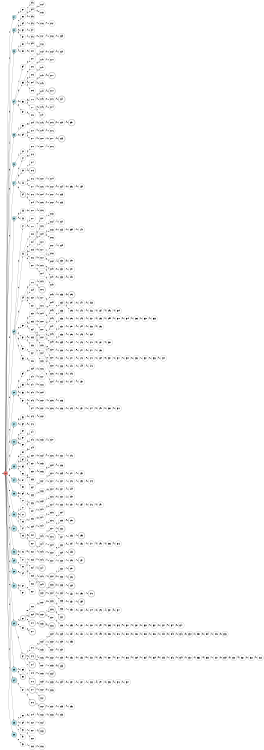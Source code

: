 digraph APTAALF {
__start0 [style = invis, shape = none, label = "", width = 0, height = 0];

rankdir=LR;
size="8,5";

s0 [style="filled", color="black", fillcolor="#ff817b" shape="circle", label="q0"];
s1 [style="filled", color="black", fillcolor="powderblue" shape="circle", label="q1"];
s2 [style="filled", color="black", fillcolor="powderblue" shape="circle", label="q2"];
s3 [style="filled", color="black", fillcolor="powderblue" shape="circle", label="q3"];
s4 [style="filled", color="black", fillcolor="powderblue" shape="circle", label="q4"];
s5 [style="filled", color="black", fillcolor="powderblue" shape="circle", label="q5"];
s6 [style="filled", color="black", fillcolor="powderblue" shape="circle", label="q6"];
s7 [style="filled", color="black", fillcolor="powderblue" shape="circle", label="q7"];
s8 [style="filled", color="black", fillcolor="powderblue" shape="circle", label="q8"];
s9 [style="filled", color="black", fillcolor="powderblue" shape="circle", label="q9"];
s10 [style="filled", color="black", fillcolor="powderblue" shape="circle", label="q10"];
s11 [style="filled", color="black", fillcolor="powderblue" shape="circle", label="q11"];
s12 [style="rounded,filled", color="black", fillcolor="powderblue" shape="doublecircle", label="q12"];
s13 [style="filled", color="black", fillcolor="powderblue" shape="circle", label="q13"];
s14 [style="filled", color="black", fillcolor="powderblue" shape="circle", label="q14"];
s15 [style="filled", color="black", fillcolor="powderblue" shape="circle", label="q15"];
s16 [style="filled", color="black", fillcolor="powderblue" shape="circle", label="q16"];
s17 [style="rounded,filled", color="black", fillcolor="powderblue" shape="doublecircle", label="q17"];
s18 [style="rounded,filled", color="black", fillcolor="powderblue" shape="doublecircle", label="q18"];
s19 [style="filled", color="black", fillcolor="powderblue" shape="circle", label="q19"];
s20 [style="filled", color="black", fillcolor="powderblue" shape="circle", label="q20"];
s21 [style="filled", color="black", fillcolor="powderblue" shape="circle", label="q21"];
s22 [style="rounded,filled", color="black", fillcolor="powderblue" shape="doublecircle", label="q22"];
s23 [style="filled", color="black", fillcolor="powderblue" shape="circle", label="q23"];
s24 [style="rounded,filled", color="black", fillcolor="powderblue" shape="doublecircle", label="q24"];
s25 [style="filled", color="black", fillcolor="powderblue" shape="circle", label="q25"];
s26 [style="filled", color="black", fillcolor="powderblue" shape="circle", label="q26"];
s27 [style="filled", color="black", fillcolor="white" shape="circle", label="q27"];
s28 [style="filled", color="black", fillcolor="white" shape="circle", label="q28"];
s29 [style="filled", color="black", fillcolor="white" shape="circle", label="q29"];
s30 [style="filled", color="black", fillcolor="white" shape="circle", label="q30"];
s31 [style="filled", color="black", fillcolor="white" shape="circle", label="q31"];
s32 [style="filled", color="black", fillcolor="white" shape="circle", label="q32"];
s33 [style="filled", color="black", fillcolor="white" shape="circle", label="q33"];
s34 [style="filled", color="black", fillcolor="white" shape="circle", label="q34"];
s35 [style="filled", color="black", fillcolor="white" shape="circle", label="q35"];
s36 [style="filled", color="black", fillcolor="white" shape="circle", label="q36"];
s37 [style="filled", color="black", fillcolor="white" shape="circle", label="q37"];
s38 [style="filled", color="black", fillcolor="white" shape="circle", label="q38"];
s39 [style="filled", color="black", fillcolor="white" shape="circle", label="q39"];
s40 [style="filled", color="black", fillcolor="white" shape="circle", label="q40"];
s41 [style="filled", color="black", fillcolor="white" shape="circle", label="q41"];
s42 [style="filled", color="black", fillcolor="white" shape="circle", label="q42"];
s43 [style="filled", color="black", fillcolor="white" shape="circle", label="q43"];
s44 [style="rounded,filled", color="black", fillcolor="white" shape="doublecircle", label="q44"];
s45 [style="filled", color="black", fillcolor="white" shape="circle", label="q45"];
s46 [style="filled", color="black", fillcolor="white" shape="circle", label="q46"];
s47 [style="filled", color="black", fillcolor="white" shape="circle", label="q47"];
s48 [style="filled", color="black", fillcolor="white" shape="circle", label="q48"];
s49 [style="filled", color="black", fillcolor="white" shape="circle", label="q49"];
s50 [style="filled", color="black", fillcolor="white" shape="circle", label="q50"];
s51 [style="filled", color="black", fillcolor="white" shape="circle", label="q51"];
s52 [style="filled", color="black", fillcolor="white" shape="circle", label="q52"];
s53 [style="filled", color="black", fillcolor="white" shape="circle", label="q53"];
s54 [style="filled", color="black", fillcolor="white" shape="circle", label="q54"];
s55 [style="filled", color="black", fillcolor="white" shape="circle", label="q55"];
s56 [style="filled", color="black", fillcolor="white" shape="circle", label="q56"];
s57 [style="filled", color="black", fillcolor="white" shape="circle", label="q57"];
s58 [style="filled", color="black", fillcolor="white" shape="circle", label="q58"];
s59 [style="filled", color="black", fillcolor="white" shape="circle", label="q59"];
s60 [style="filled", color="black", fillcolor="white" shape="circle", label="q60"];
s61 [style="filled", color="black", fillcolor="white" shape="circle", label="q61"];
s62 [style="filled", color="black", fillcolor="white" shape="circle", label="q62"];
s63 [style="filled", color="black", fillcolor="white" shape="circle", label="q63"];
s64 [style="rounded,filled", color="black", fillcolor="white" shape="doublecircle", label="q64"];
s65 [style="filled", color="black", fillcolor="white" shape="circle", label="q65"];
s66 [style="filled", color="black", fillcolor="white" shape="circle", label="q66"];
s67 [style="filled", color="black", fillcolor="white" shape="circle", label="q67"];
s68 [style="filled", color="black", fillcolor="white" shape="circle", label="q68"];
s69 [style="filled", color="black", fillcolor="white" shape="circle", label="q69"];
s70 [style="filled", color="black", fillcolor="white" shape="circle", label="q70"];
s71 [style="filled", color="black", fillcolor="white" shape="circle", label="q71"];
s72 [style="rounded,filled", color="black", fillcolor="white" shape="doublecircle", label="q72"];
s73 [style="filled", color="black", fillcolor="white" shape="circle", label="q73"];
s74 [style="filled", color="black", fillcolor="white" shape="circle", label="q74"];
s75 [style="rounded,filled", color="black", fillcolor="white" shape="doublecircle", label="q75"];
s76 [style="filled", color="black", fillcolor="white" shape="circle", label="q76"];
s77 [style="filled", color="black", fillcolor="white" shape="circle", label="q77"];
s78 [style="filled", color="black", fillcolor="white" shape="circle", label="q78"];
s79 [style="filled", color="black", fillcolor="white" shape="circle", label="q79"];
s80 [style="filled", color="black", fillcolor="white" shape="circle", label="q80"];
s81 [style="filled", color="black", fillcolor="white" shape="circle", label="q81"];
s82 [style="rounded,filled", color="black", fillcolor="white" shape="doublecircle", label="q82"];
s83 [style="filled", color="black", fillcolor="white" shape="circle", label="q83"];
s84 [style="rounded,filled", color="black", fillcolor="white" shape="doublecircle", label="q84"];
s85 [style="filled", color="black", fillcolor="white" shape="circle", label="q85"];
s86 [style="rounded,filled", color="black", fillcolor="white" shape="doublecircle", label="q86"];
s87 [style="filled", color="black", fillcolor="white" shape="circle", label="q87"];
s88 [style="filled", color="black", fillcolor="white" shape="circle", label="q88"];
s89 [style="filled", color="black", fillcolor="white" shape="circle", label="q89"];
s90 [style="filled", color="black", fillcolor="white" shape="circle", label="q90"];
s91 [style="filled", color="black", fillcolor="white" shape="circle", label="q91"];
s92 [style="filled", color="black", fillcolor="white" shape="circle", label="q92"];
s93 [style="filled", color="black", fillcolor="white" shape="circle", label="q93"];
s94 [style="filled", color="black", fillcolor="white" shape="circle", label="q94"];
s95 [style="filled", color="black", fillcolor="white" shape="circle", label="q95"];
s96 [style="filled", color="black", fillcolor="white" shape="circle", label="q96"];
s97 [style="filled", color="black", fillcolor="white" shape="circle", label="q97"];
s98 [style="filled", color="black", fillcolor="white" shape="circle", label="q98"];
s99 [style="filled", color="black", fillcolor="white" shape="circle", label="q99"];
s100 [style="filled", color="black", fillcolor="white" shape="circle", label="q100"];
s101 [style="filled", color="black", fillcolor="white" shape="circle", label="q101"];
s102 [style="filled", color="black", fillcolor="white" shape="circle", label="q102"];
s103 [style="filled", color="black", fillcolor="white" shape="circle", label="q103"];
s104 [style="filled", color="black", fillcolor="white" shape="circle", label="q104"];
s105 [style="filled", color="black", fillcolor="white" shape="circle", label="q105"];
s106 [style="filled", color="black", fillcolor="white" shape="circle", label="q106"];
s107 [style="filled", color="black", fillcolor="white" shape="circle", label="q107"];
s108 [style="filled", color="black", fillcolor="white" shape="circle", label="q108"];
s109 [style="filled", color="black", fillcolor="white" shape="circle", label="q109"];
s110 [style="filled", color="black", fillcolor="white" shape="circle", label="q110"];
s111 [style="filled", color="black", fillcolor="white" shape="circle", label="q111"];
s112 [style="filled", color="black", fillcolor="white" shape="circle", label="q112"];
s113 [style="filled", color="black", fillcolor="white" shape="circle", label="q113"];
s114 [style="filled", color="black", fillcolor="white" shape="circle", label="q114"];
s115 [style="rounded,filled", color="black", fillcolor="white" shape="doublecircle", label="q115"];
s116 [style="filled", color="black", fillcolor="white" shape="circle", label="q116"];
s117 [style="filled", color="black", fillcolor="white" shape="circle", label="q117"];
s118 [style="filled", color="black", fillcolor="white" shape="circle", label="q118"];
s119 [style="filled", color="black", fillcolor="white" shape="circle", label="q119"];
s120 [style="filled", color="black", fillcolor="white" shape="circle", label="q120"];
s121 [style="filled", color="black", fillcolor="white" shape="circle", label="q121"];
s122 [style="filled", color="black", fillcolor="white" shape="circle", label="q122"];
s123 [style="filled", color="black", fillcolor="white" shape="circle", label="q123"];
s124 [style="filled", color="black", fillcolor="white" shape="circle", label="q124"];
s125 [style="filled", color="black", fillcolor="white" shape="circle", label="q125"];
s126 [style="filled", color="black", fillcolor="white" shape="circle", label="q126"];
s127 [style="filled", color="black", fillcolor="white" shape="circle", label="q127"];
s128 [style="filled", color="black", fillcolor="white" shape="circle", label="q128"];
s129 [style="filled", color="black", fillcolor="white" shape="circle", label="q129"];
s130 [style="filled", color="black", fillcolor="white" shape="circle", label="q130"];
s131 [style="filled", color="black", fillcolor="white" shape="circle", label="q131"];
s132 [style="filled", color="black", fillcolor="white" shape="circle", label="q132"];
s133 [style="filled", color="black", fillcolor="white" shape="circle", label="q133"];
s134 [style="filled", color="black", fillcolor="white" shape="circle", label="q134"];
s135 [style="filled", color="black", fillcolor="white" shape="circle", label="q135"];
s136 [style="filled", color="black", fillcolor="white" shape="circle", label="q136"];
s137 [style="filled", color="black", fillcolor="white" shape="circle", label="q137"];
s138 [style="filled", color="black", fillcolor="white" shape="circle", label="q138"];
s139 [style="filled", color="black", fillcolor="white" shape="circle", label="q139"];
s140 [style="filled", color="black", fillcolor="white" shape="circle", label="q140"];
s141 [style="filled", color="black", fillcolor="white" shape="circle", label="q141"];
s142 [style="filled", color="black", fillcolor="white" shape="circle", label="q142"];
s143 [style="filled", color="black", fillcolor="white" shape="circle", label="q143"];
s144 [style="filled", color="black", fillcolor="white" shape="circle", label="q144"];
s145 [style="filled", color="black", fillcolor="white" shape="circle", label="q145"];
s146 [style="filled", color="black", fillcolor="white" shape="circle", label="q146"];
s147 [style="filled", color="black", fillcolor="white" shape="circle", label="q147"];
s148 [style="filled", color="black", fillcolor="white" shape="circle", label="q148"];
s149 [style="filled", color="black", fillcolor="white" shape="circle", label="q149"];
s150 [style="filled", color="black", fillcolor="white" shape="circle", label="q150"];
s151 [style="filled", color="black", fillcolor="white" shape="circle", label="q151"];
s152 [style="filled", color="black", fillcolor="white" shape="circle", label="q152"];
s153 [style="filled", color="black", fillcolor="white" shape="circle", label="q153"];
s154 [style="filled", color="black", fillcolor="white" shape="circle", label="q154"];
s155 [style="filled", color="black", fillcolor="white" shape="circle", label="q155"];
s156 [style="filled", color="black", fillcolor="white" shape="circle", label="q156"];
s157 [style="filled", color="black", fillcolor="white" shape="circle", label="q157"];
s158 [style="filled", color="black", fillcolor="white" shape="circle", label="q158"];
s159 [style="filled", color="black", fillcolor="white" shape="circle", label="q159"];
s160 [style="rounded,filled", color="black", fillcolor="white" shape="doublecircle", label="q160"];
s161 [style="rounded,filled", color="black", fillcolor="white" shape="doublecircle", label="q161"];
s162 [style="filled", color="black", fillcolor="white" shape="circle", label="q162"];
s163 [style="filled", color="black", fillcolor="white" shape="circle", label="q163"];
s164 [style="filled", color="black", fillcolor="white" shape="circle", label="q164"];
s165 [style="filled", color="black", fillcolor="white" shape="circle", label="q165"];
s166 [style="filled", color="black", fillcolor="white" shape="circle", label="q166"];
s167 [style="filled", color="black", fillcolor="white" shape="circle", label="q167"];
s168 [style="filled", color="black", fillcolor="white" shape="circle", label="q168"];
s169 [style="rounded,filled", color="black", fillcolor="white" shape="doublecircle", label="q169"];
s170 [style="rounded,filled", color="black", fillcolor="white" shape="doublecircle", label="q170"];
s171 [style="rounded,filled", color="black", fillcolor="white" shape="doublecircle", label="q171"];
s172 [style="filled", color="black", fillcolor="white" shape="circle", label="q172"];
s173 [style="rounded,filled", color="black", fillcolor="white" shape="doublecircle", label="q173"];
s174 [style="rounded,filled", color="black", fillcolor="white" shape="doublecircle", label="q174"];
s175 [style="filled", color="black", fillcolor="white" shape="circle", label="q175"];
s176 [style="rounded,filled", color="black", fillcolor="white" shape="doublecircle", label="q176"];
s177 [style="rounded,filled", color="black", fillcolor="white" shape="doublecircle", label="q177"];
s178 [style="rounded,filled", color="black", fillcolor="white" shape="doublecircle", label="q178"];
s179 [style="filled", color="black", fillcolor="white" shape="circle", label="q179"];
s180 [style="filled", color="black", fillcolor="white" shape="circle", label="q180"];
s181 [style="filled", color="black", fillcolor="white" shape="circle", label="q181"];
s182 [style="filled", color="black", fillcolor="white" shape="circle", label="q182"];
s183 [style="filled", color="black", fillcolor="white" shape="circle", label="q183"];
s184 [style="filled", color="black", fillcolor="white" shape="circle", label="q184"];
s185 [style="filled", color="black", fillcolor="white" shape="circle", label="q185"];
s186 [style="filled", color="black", fillcolor="white" shape="circle", label="q186"];
s187 [style="filled", color="black", fillcolor="white" shape="circle", label="q187"];
s188 [style="filled", color="black", fillcolor="white" shape="circle", label="q188"];
s189 [style="filled", color="black", fillcolor="white" shape="circle", label="q189"];
s190 [style="filled", color="black", fillcolor="white" shape="circle", label="q190"];
s191 [style="filled", color="black", fillcolor="white" shape="circle", label="q191"];
s192 [style="filled", color="black", fillcolor="white" shape="circle", label="q192"];
s193 [style="filled", color="black", fillcolor="white" shape="circle", label="q193"];
s194 [style="filled", color="black", fillcolor="white" shape="circle", label="q194"];
s195 [style="filled", color="black", fillcolor="white" shape="circle", label="q195"];
s196 [style="filled", color="black", fillcolor="white" shape="circle", label="q196"];
s197 [style="filled", color="black", fillcolor="white" shape="circle", label="q197"];
s198 [style="filled", color="black", fillcolor="white" shape="circle", label="q198"];
s199 [style="filled", color="black", fillcolor="white" shape="circle", label="q199"];
s200 [style="filled", color="black", fillcolor="white" shape="circle", label="q200"];
s201 [style="filled", color="black", fillcolor="white" shape="circle", label="q201"];
s202 [style="filled", color="black", fillcolor="white" shape="circle", label="q202"];
s203 [style="filled", color="black", fillcolor="white" shape="circle", label="q203"];
s204 [style="filled", color="black", fillcolor="white" shape="circle", label="q204"];
s205 [style="filled", color="black", fillcolor="white" shape="circle", label="q205"];
s206 [style="filled", color="black", fillcolor="white" shape="circle", label="q206"];
s207 [style="filled", color="black", fillcolor="white" shape="circle", label="q207"];
s208 [style="filled", color="black", fillcolor="white" shape="circle", label="q208"];
s209 [style="filled", color="black", fillcolor="white" shape="circle", label="q209"];
s210 [style="filled", color="black", fillcolor="white" shape="circle", label="q210"];
s211 [style="filled", color="black", fillcolor="white" shape="circle", label="q211"];
s212 [style="filled", color="black", fillcolor="white" shape="circle", label="q212"];
s213 [style="filled", color="black", fillcolor="white" shape="circle", label="q213"];
s214 [style="filled", color="black", fillcolor="white" shape="circle", label="q214"];
s215 [style="filled", color="black", fillcolor="white" shape="circle", label="q215"];
s216 [style="rounded,filled", color="black", fillcolor="white" shape="doublecircle", label="q216"];
s217 [style="filled", color="black", fillcolor="white" shape="circle", label="q217"];
s218 [style="filled", color="black", fillcolor="white" shape="circle", label="q218"];
s219 [style="filled", color="black", fillcolor="white" shape="circle", label="q219"];
s220 [style="filled", color="black", fillcolor="white" shape="circle", label="q220"];
s221 [style="filled", color="black", fillcolor="white" shape="circle", label="q221"];
s222 [style="filled", color="black", fillcolor="white" shape="circle", label="q222"];
s223 [style="filled", color="black", fillcolor="white" shape="circle", label="q223"];
s224 [style="filled", color="black", fillcolor="white" shape="circle", label="q224"];
s225 [style="filled", color="black", fillcolor="white" shape="circle", label="q225"];
s226 [style="filled", color="black", fillcolor="white" shape="circle", label="q226"];
s227 [style="filled", color="black", fillcolor="white" shape="circle", label="q227"];
s228 [style="filled", color="black", fillcolor="white" shape="circle", label="q228"];
s229 [style="filled", color="black", fillcolor="white" shape="circle", label="q229"];
s230 [style="filled", color="black", fillcolor="white" shape="circle", label="q230"];
s231 [style="filled", color="black", fillcolor="white" shape="circle", label="q231"];
s232 [style="filled", color="black", fillcolor="white" shape="circle", label="q232"];
s233 [style="filled", color="black", fillcolor="white" shape="circle", label="q233"];
s234 [style="filled", color="black", fillcolor="white" shape="circle", label="q234"];
s235 [style="filled", color="black", fillcolor="white" shape="circle", label="q235"];
s236 [style="filled", color="black", fillcolor="white" shape="circle", label="q236"];
s237 [style="filled", color="black", fillcolor="white" shape="circle", label="q237"];
s238 [style="filled", color="black", fillcolor="white" shape="circle", label="q238"];
s239 [style="filled", color="black", fillcolor="white" shape="circle", label="q239"];
s240 [style="filled", color="black", fillcolor="white" shape="circle", label="q240"];
s241 [style="filled", color="black", fillcolor="white" shape="circle", label="q241"];
s242 [style="filled", color="black", fillcolor="white" shape="circle", label="q242"];
s243 [style="filled", color="black", fillcolor="white" shape="circle", label="q243"];
s244 [style="filled", color="black", fillcolor="white" shape="circle", label="q244"];
s245 [style="filled", color="black", fillcolor="white" shape="circle", label="q245"];
s246 [style="filled", color="black", fillcolor="white" shape="circle", label="q246"];
s247 [style="rounded,filled", color="black", fillcolor="white" shape="doublecircle", label="q247"];
s248 [style="filled", color="black", fillcolor="white" shape="circle", label="q248"];
s249 [style="rounded,filled", color="black", fillcolor="white" shape="doublecircle", label="q249"];
s250 [style="rounded,filled", color="black", fillcolor="white" shape="doublecircle", label="q250"];
s251 [style="filled", color="black", fillcolor="white" shape="circle", label="q251"];
s252 [style="rounded,filled", color="black", fillcolor="white" shape="doublecircle", label="q252"];
s253 [style="rounded,filled", color="black", fillcolor="white" shape="doublecircle", label="q253"];
s254 [style="filled", color="black", fillcolor="white" shape="circle", label="q254"];
s255 [style="filled", color="black", fillcolor="white" shape="circle", label="q255"];
s256 [style="filled", color="black", fillcolor="white" shape="circle", label="q256"];
s257 [style="filled", color="black", fillcolor="white" shape="circle", label="q257"];
s258 [style="filled", color="black", fillcolor="white" shape="circle", label="q258"];
s259 [style="filled", color="black", fillcolor="white" shape="circle", label="q259"];
s260 [style="filled", color="black", fillcolor="white" shape="circle", label="q260"];
s261 [style="rounded,filled", color="black", fillcolor="white" shape="doublecircle", label="q261"];
s262 [style="rounded,filled", color="black", fillcolor="white" shape="doublecircle", label="q262"];
s263 [style="filled", color="black", fillcolor="white" shape="circle", label="q263"];
s264 [style="filled", color="black", fillcolor="white" shape="circle", label="q264"];
s265 [style="rounded,filled", color="black", fillcolor="white" shape="doublecircle", label="q265"];
s266 [style="filled", color="black", fillcolor="white" shape="circle", label="q266"];
s267 [style="filled", color="black", fillcolor="white" shape="circle", label="q267"];
s268 [style="filled", color="black", fillcolor="white" shape="circle", label="q268"];
s269 [style="filled", color="black", fillcolor="white" shape="circle", label="q269"];
s270 [style="filled", color="black", fillcolor="white" shape="circle", label="q270"];
s271 [style="rounded,filled", color="black", fillcolor="white" shape="doublecircle", label="q271"];
s272 [style="rounded,filled", color="black", fillcolor="white" shape="doublecircle", label="q272"];
s273 [style="filled", color="black", fillcolor="white" shape="circle", label="q273"];
s274 [style="filled", color="black", fillcolor="white" shape="circle", label="q274"];
s275 [style="rounded,filled", color="black", fillcolor="white" shape="doublecircle", label="q275"];
s276 [style="filled", color="black", fillcolor="white" shape="circle", label="q276"];
s277 [style="filled", color="black", fillcolor="white" shape="circle", label="q277"];
s278 [style="filled", color="black", fillcolor="white" shape="circle", label="q278"];
s279 [style="filled", color="black", fillcolor="white" shape="circle", label="q279"];
s280 [style="filled", color="black", fillcolor="white" shape="circle", label="q280"];
s281 [style="filled", color="black", fillcolor="white" shape="circle", label="q281"];
s282 [style="filled", color="black", fillcolor="white" shape="circle", label="q282"];
s283 [style="filled", color="black", fillcolor="white" shape="circle", label="q283"];
s284 [style="filled", color="black", fillcolor="white" shape="circle", label="q284"];
s285 [style="filled", color="black", fillcolor="white" shape="circle", label="q285"];
s286 [style="filled", color="black", fillcolor="white" shape="circle", label="q286"];
s287 [style="filled", color="black", fillcolor="white" shape="circle", label="q287"];
s288 [style="filled", color="black", fillcolor="white" shape="circle", label="q288"];
s289 [style="filled", color="black", fillcolor="white" shape="circle", label="q289"];
s290 [style="filled", color="black", fillcolor="white" shape="circle", label="q290"];
s291 [style="filled", color="black", fillcolor="white" shape="circle", label="q291"];
s292 [style="filled", color="black", fillcolor="white" shape="circle", label="q292"];
s293 [style="filled", color="black", fillcolor="white" shape="circle", label="q293"];
s294 [style="filled", color="black", fillcolor="white" shape="circle", label="q294"];
s295 [style="filled", color="black", fillcolor="white" shape="circle", label="q295"];
s296 [style="filled", color="black", fillcolor="white" shape="circle", label="q296"];
s297 [style="filled", color="black", fillcolor="white" shape="circle", label="q297"];
s298 [style="filled", color="black", fillcolor="white" shape="circle", label="q298"];
s299 [style="filled", color="black", fillcolor="white" shape="circle", label="q299"];
s300 [style="filled", color="black", fillcolor="white" shape="circle", label="q300"];
s301 [style="filled", color="black", fillcolor="white" shape="circle", label="q301"];
s302 [style="filled", color="black", fillcolor="white" shape="circle", label="q302"];
s303 [style="filled", color="black", fillcolor="white" shape="circle", label="q303"];
s304 [style="filled", color="black", fillcolor="white" shape="circle", label="q304"];
s305 [style="filled", color="black", fillcolor="white" shape="circle", label="q305"];
s306 [style="filled", color="black", fillcolor="white" shape="circle", label="q306"];
s307 [style="filled", color="black", fillcolor="white" shape="circle", label="q307"];
s308 [style="filled", color="black", fillcolor="white" shape="circle", label="q308"];
s309 [style="filled", color="black", fillcolor="white" shape="circle", label="q309"];
s310 [style="filled", color="black", fillcolor="white" shape="circle", label="q310"];
s311 [style="filled", color="black", fillcolor="white" shape="circle", label="q311"];
s312 [style="filled", color="black", fillcolor="white" shape="circle", label="q312"];
s313 [style="filled", color="black", fillcolor="white" shape="circle", label="q313"];
s314 [style="filled", color="black", fillcolor="white" shape="circle", label="q314"];
s315 [style="filled", color="black", fillcolor="white" shape="circle", label="q315"];
s316 [style="filled", color="black", fillcolor="white" shape="circle", label="q316"];
s317 [style="filled", color="black", fillcolor="white" shape="circle", label="q317"];
s318 [style="rounded,filled", color="black", fillcolor="white" shape="doublecircle", label="q318"];
s319 [style="filled", color="black", fillcolor="white" shape="circle", label="q319"];
s320 [style="filled", color="black", fillcolor="white" shape="circle", label="q320"];
s321 [style="filled", color="black", fillcolor="white" shape="circle", label="q321"];
s322 [style="rounded,filled", color="black", fillcolor="white" shape="doublecircle", label="q322"];
s323 [style="rounded,filled", color="black", fillcolor="white" shape="doublecircle", label="q323"];
s324 [style="filled", color="black", fillcolor="white" shape="circle", label="q324"];
s325 [style="filled", color="black", fillcolor="white" shape="circle", label="q325"];
s326 [style="rounded,filled", color="black", fillcolor="white" shape="doublecircle", label="q326"];
s327 [style="filled", color="black", fillcolor="white" shape="circle", label="q327"];
s328 [style="rounded,filled", color="black", fillcolor="white" shape="doublecircle", label="q328"];
s329 [style="filled", color="black", fillcolor="white" shape="circle", label="q329"];
s330 [style="filled", color="black", fillcolor="white" shape="circle", label="q330"];
s331 [style="filled", color="black", fillcolor="white" shape="circle", label="q331"];
s332 [style="filled", color="black", fillcolor="white" shape="circle", label="q332"];
s333 [style="filled", color="black", fillcolor="white" shape="circle", label="q333"];
s334 [style="rounded,filled", color="black", fillcolor="white" shape="doublecircle", label="q334"];
s335 [style="filled", color="black", fillcolor="white" shape="circle", label="q335"];
s336 [style="filled", color="black", fillcolor="white" shape="circle", label="q336"];
s337 [style="filled", color="black", fillcolor="white" shape="circle", label="q337"];
s338 [style="filled", color="black", fillcolor="white" shape="circle", label="q338"];
s339 [style="filled", color="black", fillcolor="white" shape="circle", label="q339"];
s340 [style="filled", color="black", fillcolor="white" shape="circle", label="q340"];
s341 [style="rounded,filled", color="black", fillcolor="white" shape="doublecircle", label="q341"];
s342 [style="filled", color="black", fillcolor="white" shape="circle", label="q342"];
s343 [style="rounded,filled", color="black", fillcolor="white" shape="doublecircle", label="q343"];
s344 [style="filled", color="black", fillcolor="white" shape="circle", label="q344"];
s345 [style="filled", color="black", fillcolor="white" shape="circle", label="q345"];
s346 [style="filled", color="black", fillcolor="white" shape="circle", label="q346"];
s347 [style="filled", color="black", fillcolor="white" shape="circle", label="q347"];
s348 [style="filled", color="black", fillcolor="white" shape="circle", label="q348"];
s349 [style="filled", color="black", fillcolor="white" shape="circle", label="q349"];
s350 [style="rounded,filled", color="black", fillcolor="white" shape="doublecircle", label="q350"];
s351 [style="filled", color="black", fillcolor="white" shape="circle", label="q351"];
s352 [style="filled", color="black", fillcolor="white" shape="circle", label="q352"];
s353 [style="filled", color="black", fillcolor="white" shape="circle", label="q353"];
s354 [style="filled", color="black", fillcolor="white" shape="circle", label="q354"];
s355 [style="filled", color="black", fillcolor="white" shape="circle", label="q355"];
s356 [style="filled", color="black", fillcolor="white" shape="circle", label="q356"];
s357 [style="filled", color="black", fillcolor="white" shape="circle", label="q357"];
s358 [style="filled", color="black", fillcolor="white" shape="circle", label="q358"];
s359 [style="filled", color="black", fillcolor="white" shape="circle", label="q359"];
s360 [style="filled", color="black", fillcolor="white" shape="circle", label="q360"];
s361 [style="filled", color="black", fillcolor="white" shape="circle", label="q361"];
s362 [style="filled", color="black", fillcolor="white" shape="circle", label="q362"];
s363 [style="filled", color="black", fillcolor="white" shape="circle", label="q363"];
s364 [style="filled", color="black", fillcolor="white" shape="circle", label="q364"];
s365 [style="filled", color="black", fillcolor="white" shape="circle", label="q365"];
s366 [style="filled", color="black", fillcolor="white" shape="circle", label="q366"];
s367 [style="filled", color="black", fillcolor="white" shape="circle", label="q367"];
s368 [style="filled", color="black", fillcolor="white" shape="circle", label="q368"];
s369 [style="filled", color="black", fillcolor="white" shape="circle", label="q369"];
s370 [style="filled", color="black", fillcolor="white" shape="circle", label="q370"];
s371 [style="filled", color="black", fillcolor="white" shape="circle", label="q371"];
s372 [style="filled", color="black", fillcolor="white" shape="circle", label="q372"];
s373 [style="filled", color="black", fillcolor="white" shape="circle", label="q373"];
s374 [style="filled", color="black", fillcolor="white" shape="circle", label="q374"];
s375 [style="filled", color="black", fillcolor="white" shape="circle", label="q375"];
s376 [style="rounded,filled", color="black", fillcolor="white" shape="doublecircle", label="q376"];
s377 [style="filled", color="black", fillcolor="white" shape="circle", label="q377"];
s378 [style="filled", color="black", fillcolor="white" shape="circle", label="q378"];
s379 [style="filled", color="black", fillcolor="white" shape="circle", label="q379"];
s380 [style="filled", color="black", fillcolor="white" shape="circle", label="q380"];
s381 [style="filled", color="black", fillcolor="white" shape="circle", label="q381"];
s382 [style="filled", color="black", fillcolor="white" shape="circle", label="q382"];
s383 [style="filled", color="black", fillcolor="white" shape="circle", label="q383"];
s384 [style="filled", color="black", fillcolor="white" shape="circle", label="q384"];
s385 [style="filled", color="black", fillcolor="white" shape="circle", label="q385"];
s386 [style="filled", color="black", fillcolor="white" shape="circle", label="q386"];
s387 [style="rounded,filled", color="black", fillcolor="white" shape="doublecircle", label="q387"];
s388 [style="filled", color="black", fillcolor="white" shape="circle", label="q388"];
s389 [style="filled", color="black", fillcolor="white" shape="circle", label="q389"];
s390 [style="filled", color="black", fillcolor="white" shape="circle", label="q390"];
s391 [style="filled", color="black", fillcolor="white" shape="circle", label="q391"];
s392 [style="filled", color="black", fillcolor="white" shape="circle", label="q392"];
s393 [style="rounded,filled", color="black", fillcolor="white" shape="doublecircle", label="q393"];
s394 [style="filled", color="black", fillcolor="white" shape="circle", label="q394"];
s395 [style="filled", color="black", fillcolor="white" shape="circle", label="q395"];
s396 [style="filled", color="black", fillcolor="white" shape="circle", label="q396"];
s397 [style="rounded,filled", color="black", fillcolor="white" shape="doublecircle", label="q397"];
s398 [style="filled", color="black", fillcolor="white" shape="circle", label="q398"];
s399 [style="filled", color="black", fillcolor="white" shape="circle", label="q399"];
s400 [style="filled", color="black", fillcolor="white" shape="circle", label="q400"];
s401 [style="filled", color="black", fillcolor="white" shape="circle", label="q401"];
s402 [style="filled", color="black", fillcolor="white" shape="circle", label="q402"];
s403 [style="rounded,filled", color="black", fillcolor="white" shape="doublecircle", label="q403"];
s404 [style="filled", color="black", fillcolor="white" shape="circle", label="q404"];
s405 [style="filled", color="black", fillcolor="white" shape="circle", label="q405"];
s406 [style="filled", color="black", fillcolor="white" shape="circle", label="q406"];
s407 [style="filled", color="black", fillcolor="white" shape="circle", label="q407"];
s408 [style="filled", color="black", fillcolor="white" shape="circle", label="q408"];
s409 [style="filled", color="black", fillcolor="white" shape="circle", label="q409"];
s410 [style="filled", color="black", fillcolor="white" shape="circle", label="q410"];
s411 [style="filled", color="black", fillcolor="white" shape="circle", label="q411"];
s412 [style="filled", color="black", fillcolor="white" shape="circle", label="q412"];
s413 [style="filled", color="black", fillcolor="white" shape="circle", label="q413"];
s414 [style="filled", color="black", fillcolor="white" shape="circle", label="q414"];
s415 [style="filled", color="black", fillcolor="white" shape="circle", label="q415"];
s416 [style="filled", color="black", fillcolor="white" shape="circle", label="q416"];
s417 [style="filled", color="black", fillcolor="white" shape="circle", label="q417"];
s418 [style="filled", color="black", fillcolor="white" shape="circle", label="q418"];
s419 [style="filled", color="black", fillcolor="white" shape="circle", label="q419"];
s420 [style="filled", color="black", fillcolor="white" shape="circle", label="q420"];
s421 [style="filled", color="black", fillcolor="white" shape="circle", label="q421"];
s422 [style="rounded,filled", color="black", fillcolor="white" shape="doublecircle", label="q422"];
s423 [style="filled", color="black", fillcolor="white" shape="circle", label="q423"];
s424 [style="filled", color="black", fillcolor="white" shape="circle", label="q424"];
s425 [style="rounded,filled", color="black", fillcolor="white" shape="doublecircle", label="q425"];
s426 [style="filled", color="black", fillcolor="white" shape="circle", label="q426"];
s427 [style="rounded,filled", color="black", fillcolor="white" shape="doublecircle", label="q427"];
s428 [style="rounded,filled", color="black", fillcolor="white" shape="doublecircle", label="q428"];
s429 [style="rounded,filled", color="black", fillcolor="white" shape="doublecircle", label="q429"];
s430 [style="filled", color="black", fillcolor="white" shape="circle", label="q430"];
s431 [style="filled", color="black", fillcolor="white" shape="circle", label="q431"];
s432 [style="filled", color="black", fillcolor="white" shape="circle", label="q432"];
s433 [style="filled", color="black", fillcolor="white" shape="circle", label="q433"];
s434 [style="filled", color="black", fillcolor="white" shape="circle", label="q434"];
s435 [style="filled", color="black", fillcolor="white" shape="circle", label="q435"];
s436 [style="filled", color="black", fillcolor="white" shape="circle", label="q436"];
s437 [style="filled", color="black", fillcolor="white" shape="circle", label="q437"];
s438 [style="filled", color="black", fillcolor="white" shape="circle", label="q438"];
s439 [style="filled", color="black", fillcolor="white" shape="circle", label="q439"];
s440 [style="filled", color="black", fillcolor="white" shape="circle", label="q440"];
s441 [style="filled", color="black", fillcolor="white" shape="circle", label="q441"];
s442 [style="filled", color="black", fillcolor="white" shape="circle", label="q442"];
s443 [style="filled", color="black", fillcolor="white" shape="circle", label="q443"];
s444 [style="filled", color="black", fillcolor="white" shape="circle", label="q444"];
s445 [style="filled", color="black", fillcolor="white" shape="circle", label="q445"];
s446 [style="filled", color="black", fillcolor="white" shape="circle", label="q446"];
s447 [style="filled", color="black", fillcolor="white" shape="circle", label="q447"];
s448 [style="filled", color="black", fillcolor="white" shape="circle", label="q448"];
s449 [style="filled", color="black", fillcolor="white" shape="circle", label="q449"];
s450 [style="filled", color="black", fillcolor="white" shape="circle", label="q450"];
s451 [style="filled", color="black", fillcolor="white" shape="circle", label="q451"];
s452 [style="filled", color="black", fillcolor="white" shape="circle", label="q452"];
s453 [style="filled", color="black", fillcolor="white" shape="circle", label="q453"];
s454 [style="filled", color="black", fillcolor="white" shape="circle", label="q454"];
s455 [style="rounded,filled", color="black", fillcolor="white" shape="doublecircle", label="q455"];
s456 [style="filled", color="black", fillcolor="white" shape="circle", label="q456"];
s457 [style="rounded,filled", color="black", fillcolor="white" shape="doublecircle", label="q457"];
s458 [style="filled", color="black", fillcolor="white" shape="circle", label="q458"];
s459 [style="rounded,filled", color="black", fillcolor="white" shape="doublecircle", label="q459"];
s460 [style="filled", color="black", fillcolor="white" shape="circle", label="q460"];
s461 [style="filled", color="black", fillcolor="white" shape="circle", label="q461"];
s462 [style="filled", color="black", fillcolor="white" shape="circle", label="q462"];
s463 [style="filled", color="black", fillcolor="white" shape="circle", label="q463"];
s464 [style="filled", color="black", fillcolor="white" shape="circle", label="q464"];
s465 [style="filled", color="black", fillcolor="white" shape="circle", label="q465"];
s466 [style="filled", color="black", fillcolor="white" shape="circle", label="q466"];
s467 [style="filled", color="black", fillcolor="white" shape="circle", label="q467"];
s468 [style="filled", color="black", fillcolor="white" shape="circle", label="q468"];
s469 [style="filled", color="black", fillcolor="white" shape="circle", label="q469"];
s470 [style="filled", color="black", fillcolor="white" shape="circle", label="q470"];
s471 [style="filled", color="black", fillcolor="white" shape="circle", label="q471"];
s472 [style="filled", color="black", fillcolor="white" shape="circle", label="q472"];
s473 [style="filled", color="black", fillcolor="white" shape="circle", label="q473"];
s474 [style="filled", color="black", fillcolor="white" shape="circle", label="q474"];
s475 [style="filled", color="black", fillcolor="white" shape="circle", label="q475"];
s476 [style="filled", color="black", fillcolor="white" shape="circle", label="q476"];
s477 [style="filled", color="black", fillcolor="white" shape="circle", label="q477"];
s478 [style="rounded,filled", color="black", fillcolor="white" shape="doublecircle", label="q478"];
s479 [style="filled", color="black", fillcolor="white" shape="circle", label="q479"];
s480 [style="filled", color="black", fillcolor="white" shape="circle", label="q480"];
s481 [style="filled", color="black", fillcolor="white" shape="circle", label="q481"];
s482 [style="filled", color="black", fillcolor="white" shape="circle", label="q482"];
s483 [style="filled", color="black", fillcolor="white" shape="circle", label="q483"];
s484 [style="filled", color="black", fillcolor="white" shape="circle", label="q484"];
s485 [style="filled", color="black", fillcolor="white" shape="circle", label="q485"];
s486 [style="filled", color="black", fillcolor="white" shape="circle", label="q486"];
s487 [style="filled", color="black", fillcolor="white" shape="circle", label="q487"];
s488 [style="filled", color="black", fillcolor="white" shape="circle", label="q488"];
s489 [style="filled", color="black", fillcolor="white" shape="circle", label="q489"];
s490 [style="filled", color="black", fillcolor="white" shape="circle", label="q490"];
s491 [style="filled", color="black", fillcolor="white" shape="circle", label="q491"];
s492 [style="filled", color="black", fillcolor="white" shape="circle", label="q492"];
s493 [style="filled", color="black", fillcolor="white" shape="circle", label="q493"];
s494 [style="filled", color="black", fillcolor="white" shape="circle", label="q494"];
s495 [style="filled", color="black", fillcolor="white" shape="circle", label="q495"];
s496 [style="filled", color="black", fillcolor="white" shape="circle", label="q496"];
s497 [style="filled", color="black", fillcolor="white" shape="circle", label="q497"];
s498 [style="filled", color="black", fillcolor="white" shape="circle", label="q498"];
s499 [style="filled", color="black", fillcolor="white" shape="circle", label="q499"];
s500 [style="filled", color="black", fillcolor="white" shape="circle", label="q500"];
s501 [style="filled", color="black", fillcolor="white" shape="circle", label="q501"];
s502 [style="filled", color="black", fillcolor="white" shape="circle", label="q502"];
s503 [style="filled", color="black", fillcolor="white" shape="circle", label="q503"];
s504 [style="filled", color="black", fillcolor="white" shape="circle", label="q504"];
s505 [style="filled", color="black", fillcolor="white" shape="circle", label="q505"];
s506 [style="filled", color="black", fillcolor="white" shape="circle", label="q506"];
s507 [style="filled", color="black", fillcolor="white" shape="circle", label="q507"];
s508 [style="filled", color="black", fillcolor="white" shape="circle", label="q508"];
s509 [style="filled", color="black", fillcolor="white" shape="circle", label="q509"];
s510 [style="filled", color="black", fillcolor="white" shape="circle", label="q510"];
s511 [style="filled", color="black", fillcolor="white" shape="circle", label="q511"];
s512 [style="filled", color="black", fillcolor="white" shape="circle", label="q512"];
s513 [style="filled", color="black", fillcolor="white" shape="circle", label="q513"];
s514 [style="filled", color="black", fillcolor="white" shape="circle", label="q514"];
s515 [style="filled", color="black", fillcolor="white" shape="circle", label="q515"];
s516 [style="filled", color="black", fillcolor="white" shape="circle", label="q516"];
s517 [style="filled", color="black", fillcolor="white" shape="circle", label="q517"];
s518 [style="filled", color="black", fillcolor="white" shape="circle", label="q518"];
s519 [style="filled", color="black", fillcolor="white" shape="circle", label="q519"];
s520 [style="filled", color="black", fillcolor="white" shape="circle", label="q520"];
s521 [style="filled", color="black", fillcolor="white" shape="circle", label="q521"];
s522 [style="filled", color="black", fillcolor="white" shape="circle", label="q522"];
s523 [style="filled", color="black", fillcolor="white" shape="circle", label="q523"];
s524 [style="filled", color="black", fillcolor="white" shape="circle", label="q524"];
s525 [style="filled", color="black", fillcolor="white" shape="circle", label="q525"];
s526 [style="filled", color="black", fillcolor="white" shape="circle", label="q526"];
s527 [style="filled", color="black", fillcolor="white" shape="circle", label="q527"];
s528 [style="filled", color="black", fillcolor="white" shape="circle", label="q528"];
s529 [style="filled", color="black", fillcolor="white" shape="circle", label="q529"];
s530 [style="filled", color="black", fillcolor="white" shape="circle", label="q530"];
s531 [style="filled", color="black", fillcolor="white" shape="circle", label="q531"];
s532 [style="filled", color="black", fillcolor="white" shape="circle", label="q532"];
s533 [style="filled", color="black", fillcolor="white" shape="circle", label="q533"];
s534 [style="filled", color="black", fillcolor="white" shape="circle", label="q534"];
s535 [style="filled", color="black", fillcolor="white" shape="circle", label="q535"];
s536 [style="filled", color="black", fillcolor="white" shape="circle", label="q536"];
s537 [style="filled", color="black", fillcolor="white" shape="circle", label="q537"];
s538 [style="filled", color="black", fillcolor="white" shape="circle", label="q538"];
s539 [style="filled", color="black", fillcolor="white" shape="circle", label="q539"];
s540 [style="filled", color="black", fillcolor="white" shape="circle", label="q540"];
s541 [style="filled", color="black", fillcolor="white" shape="circle", label="q541"];
s542 [style="filled", color="black", fillcolor="white" shape="circle", label="q542"];
s543 [style="filled", color="black", fillcolor="white" shape="circle", label="q543"];
s544 [style="filled", color="black", fillcolor="white" shape="circle", label="q544"];
s545 [style="filled", color="black", fillcolor="white" shape="circle", label="q545"];
s546 [style="filled", color="black", fillcolor="white" shape="circle", label="q546"];
s547 [style="filled", color="black", fillcolor="white" shape="circle", label="q547"];
s548 [style="filled", color="black", fillcolor="white" shape="circle", label="q548"];
s549 [style="filled", color="black", fillcolor="white" shape="circle", label="q549"];
s550 [style="filled", color="black", fillcolor="white" shape="circle", label="q550"];
s551 [style="filled", color="black", fillcolor="white" shape="circle", label="q551"];
s552 [style="filled", color="black", fillcolor="white" shape="circle", label="q552"];
s553 [style="filled", color="black", fillcolor="white" shape="circle", label="q553"];
s554 [style="filled", color="black", fillcolor="white" shape="circle", label="q554"];
s555 [style="filled", color="black", fillcolor="white" shape="circle", label="q555"];
s556 [style="filled", color="black", fillcolor="white" shape="circle", label="q556"];
s557 [style="filled", color="black", fillcolor="white" shape="circle", label="q557"];
s558 [style="filled", color="black", fillcolor="white" shape="circle", label="q558"];
s559 [style="filled", color="black", fillcolor="white" shape="circle", label="q559"];
s560 [style="filled", color="black", fillcolor="white" shape="circle", label="q560"];
s561 [style="filled", color="black", fillcolor="white" shape="circle", label="q561"];
s562 [style="filled", color="black", fillcolor="white" shape="circle", label="q562"];
s563 [style="filled", color="black", fillcolor="white" shape="circle", label="q563"];
subgraph cluster_main { 
	graph [pad=".75", ranksep="0.15", nodesep="0.15"];
	 style=invis; 
	__start0 -> s0 [penwidth=2];
}
s0 -> s1 [label="0"];
s0 -> s2 [label="2"];
s0 -> s3 [label="3"];
s0 -> s4 [label="4"];
s0 -> s5 [label="5"];
s0 -> s6 [label="6"];
s0 -> s7 [label="8"];
s0 -> s8 [label="9"];
s0 -> s9 [label="b"];
s0 -> s10 [label="c"];
s0 -> s11 [label="d"];
s0 -> s12 [label="f"];
s0 -> s13 [label="g"];
s0 -> s14 [label="h"];
s0 -> s15 [label="j"];
s0 -> s16 [label="n"];
s0 -> s17 [label="p"];
s0 -> s18 [label="r"];
s0 -> s19 [label="s"];
s0 -> s20 [label="t"];
s0 -> s21 [label="u"];
s0 -> s22 [label="v"];
s0 -> s23 [label="w"];
s0 -> s24 [label="x"];
s0 -> s25 [label="y"];
s0 -> s26 [label="z"];
s1 -> s27 [label="2"];
s2 -> s28 [label="0"];
s2 -> s29 [label="3"];
s2 -> s30 [label="8"];
s2 -> s31 [label="9"];
s3 -> s32 [label="1"];
s3 -> s33 [label="9"];
s4 -> s34 [label="1"];
s4 -> s35 [label="3"];
s4 -> s36 [label="6"];
s4 -> s37 [label="9"];
s5 -> s38 [label="4"];
s5 -> s39 [label="6"];
s6 -> s40 [label="4"];
s7 -> s41 [label="2"];
s7 -> s42 [label="3"];
s7 -> s43 [label="9"];
s7 -> s44 [label="b"];
s8 -> s45 [label="3"];
s8 -> s46 [label="b"];
s9 -> s47 [label="3"];
s9 -> s48 [label="8"];
s9 -> s49 [label="9"];
s9 -> s50 [label="c"];
s9 -> s51 [label="f"];
s9 -> s52 [label="g"];
s9 -> s53 [label="y"];
s10 -> s54 [label="9"];
s10 -> s55 [label="b"];
s10 -> s56 [label="d"];
s10 -> s57 [label="f"];
s11 -> s58 [label="9"];
s11 -> s59 [label="c"];
s12 -> s60 [label="c"];
s12 -> s61 [label="d"];
s12 -> s62 [label="g"];
s13 -> s63 [label="e"];
s13 -> s64 [label="f"];
s13 -> s65 [label="j"];
s13 -> s66 [label="u"];
s14 -> s67 [label="b"];
s14 -> s68 [label="j"];
s15 -> s69 [label="m"];
s15 -> s70 [label="n"];
s16 -> s71 [label="j"];
s16 -> s72 [label="p"];
s16 -> s73 [label="q"];
s16 -> s74 [label="v"];
s17 -> s75 [label="r"];
s18 -> s76 [label="q"];
s18 -> s77 [label="x"];
s19 -> s78 [label="u"];
s20 -> s79 [label="x"];
s21 -> s80 [label="g"];
s21 -> s81 [label="s"];
s22 -> s82 [label="t"];
s22 -> s83 [label="x"];
s22 -> s84 [label="y"];
s23 -> s85 [label="t"];
s23 -> s86 [label="x"];
s24 -> s87 [label="w"];
s25 -> s88 [label="u"];
s25 -> s89 [label="v"];
s25 -> s90 [label="w"];
s25 -> s91 [label="z"];
s26 -> s92 [label="x"];
s28 -> s93 [label="1"];
s28 -> s94 [label="2"];
s28 -> s95 [label="8"];
s29 -> s96 [label="1"];
s30 -> s97 [label="2"];
s31 -> s98 [label="f"];
s32 -> s99 [label="4"];
s33 -> s100 [label="8"];
s34 -> s101 [label="3"];
s35 -> s102 [label="2"];
s35 -> s103 [label="8"];
s35 -> s104 [label="9"];
s35 -> s105 [label="b"];
s36 -> s106 [label="3"];
s36 -> s107 [label="9"];
s37 -> s108 [label="b"];
s38 -> s109 [label="6"];
s39 -> s110 [label="3"];
s39 -> s111 [label="d"];
s41 -> s112 [label="3"];
s41 -> s113 [label="8"];
s42 -> s114 [label="1"];
s42 -> s115 [label="4"];
s43 -> s116 [label="3"];
s43 -> s117 [label="c"];
s44 -> s118 [label="2"];
s44 -> s119 [label="8"];
s45 -> s120 [label="6"];
s47 -> s121 [label="4"];
s47 -> s122 [label="b"];
s48 -> s123 [label="1"];
s48 -> s124 [label="2"];
s48 -> s125 [label="3"];
s48 -> s126 [label="9"];
s48 -> s127 [label="b"];
s49 -> s128 [label="3"];
s49 -> s129 [label="4"];
s49 -> s130 [label="6"];
s49 -> s131 [label="b"];
s50 -> s132 [label="9"];
s50 -> s133 [label="b"];
s50 -> s134 [label="f"];
s51 -> s135 [label="b"];
s51 -> s136 [label="c"];
s52 -> s137 [label="u"];
s53 -> s138 [label="b"];
s54 -> s139 [label="8"];
s55 -> s140 [label="c"];
s55 -> s141 [label="f"];
s56 -> s142 [label="6"];
s57 -> s143 [label="c"];
s57 -> s144 [label="g"];
s58 -> s145 [label="b"];
s59 -> s146 [label="b"];
s61 -> s147 [label="f"];
s62 -> s148 [label="f"];
s63 -> s149 [label="g"];
s64 -> s150 [label="b"];
s64 -> s151 [label="d"];
s64 -> s152 [label="g"];
s66 -> s153 [label="g"];
s66 -> s154 [label="s"];
s69 -> s155 [label="k"];
s70 -> s156 [label="j"];
s70 -> s157 [label="q"];
s73 -> s158 [label="w"];
s74 -> s159 [label="t"];
s75 -> s160 [label="p"];
s75 -> s161 [label="x"];
s76 -> s162 [label="m"];
s77 -> s163 [label="r"];
s77 -> s164 [label="t"];
s77 -> s165 [label="w"];
s78 -> s166 [label="g"];
s80 -> s167 [label="u"];
s82 -> s168 [label="m"];
s82 -> s169 [label="w"];
s82 -> s170 [label="x"];
s83 -> s171 [label="p"];
s84 -> s172 [label="v"];
s84 -> s173 [label="w"];
s84 -> s174 [label="x"];
s84 -> s175 [label="z"];
s85 -> s176 [label="v"];
s87 -> s177 [label="t"];
s87 -> s178 [label="y"];
s88 -> s179 [label="g"];
s89 -> s180 [label="y"];
s90 -> s181 [label="v"];
s90 -> s182 [label="y"];
s92 -> s183 [label="r"];
s94 -> s184 [label="0"];
s94 -> s185 [label="8"];
s96 -> s186 [label="0"];
s98 -> s187 [label="e"];
s100 -> s188 [label="b"];
s101 -> s189 [label="9"];
s102 -> s190 [label="8"];
s103 -> s191 [label="b"];
s104 -> s192 [label="8"];
s104 -> s193 [label="b"];
s106 -> s194 [label="8"];
s106 -> s195 [label="9"];
s107 -> s196 [label="8"];
s107 -> s197 [label="b"];
s109 -> s198 [label="3"];
s110 -> s199 [label="9"];
s111 -> s200 [label="9"];
s112 -> s201 [label="1"];
s116 -> s202 [label="6"];
s117 -> s203 [label="9"];
s118 -> s204 [label="8"];
s119 -> s205 [label="b"];
s120 -> s206 [label="4"];
s124 -> s207 [label="0"];
s124 -> s208 [label="3"];
s124 -> s209 [label="8"];
s125 -> s210 [label="4"];
s125 -> s211 [label="8"];
s126 -> s212 [label="3"];
s127 -> s213 [label="8"];
s127 -> s214 [label="c"];
s128 -> s215 [label="4"];
s128 -> s216 [label="6"];
s130 -> s217 [label="4"];
s132 -> s218 [label="3"];
s132 -> s219 [label="d"];
s133 -> s220 [label="8"];
s133 -> s221 [label="c"];
s134 -> s222 [label="c"];
s134 -> s223 [label="d"];
s134 -> s224 [label="g"];
s136 -> s225 [label="b"];
s139 -> s226 [label="2"];
s140 -> s227 [label="b"];
s141 -> s228 [label="b"];
s142 -> s229 [label="5"];
s143 -> s230 [label="b"];
s144 -> s231 [label="e"];
s145 -> s232 [label="f"];
s148 -> s233 [label="g"];
s150 -> s234 [label="8"];
s151 -> s235 [label="f"];
s152 -> s236 [label="f"];
s154 -> s237 [label="u"];
s155 -> s238 [label="7"];
s156 -> s239 [label="n"];
s157 -> s240 [label="w"];
s158 -> s241 [label="q"];
s159 -> s242 [label="w"];
s161 -> s243 [label="w"];
s162 -> s244 [label="k"];
s162 -> s245 [label="t"];
s163 -> s246 [label="x"];
s164 -> s247 [label="v"];
s165 -> s248 [label="t"];
s165 -> s249 [label="v"];
s165 -> s250 [label="y"];
s168 -> s251 [label="t"];
s169 -> s252 [label="x"];
s170 -> s253 [label="r"];
s172 -> s254 [label="t"];
s172 -> s255 [label="w"];
s173 -> s256 [label="t"];
s173 -> s257 [label="x"];
s175 -> s258 [label="x"];
s177 -> s259 [label="s"];
s177 -> s260 [label="u"];
s177 -> s261 [label="v"];
s178 -> s262 [label="v"];
s179 -> s263 [label="f"];
s180 -> s264 [label="v"];
s181 -> s265 [label="t"];
s183 -> s266 [label="p"];
s186 -> s267 [label="2"];
s187 -> s268 [label="d"];
s189 -> s269 [label="8"];
s190 -> s270 [label="2"];
s192 -> s271 [label="b"];
s194 -> s272 [label="b"];
s195 -> s273 [label="8"];
s196 -> s274 [label="b"];
s198 -> s275 [label="9"];
s199 -> s276 [label="b"];
s200 -> s277 [label="c"];
s201 -> s278 [label="4"];
s202 -> s279 [label="4"];
s203 -> s280 [label="c"];
s204 -> s281 [label="2"];
s205 -> s282 [label="8"];
s207 -> s283 [label="1"];
s208 -> s284 [label="1"];
s209 -> s285 [label="2"];
s209 -> s286 [label="b"];
s212 -> s287 [label="1"];
s212 -> s288 [label="4"];
s212 -> s289 [label="6"];
s213 -> s290 [label="2"];
s213 -> s291 [label="b"];
s214 -> s292 [label="b"];
s218 -> s293 [label="6"];
s219 -> s294 [label="e"];
s221 -> s295 [label="b"];
s221 -> s296 [label="f"];
s222 -> s297 [label="b"];
s222 -> s298 [label="d"];
s222 -> s299 [label="f"];
s223 -> s300 [label="e"];
s223 -> s301 [label="f"];
s224 -> s302 [label="e"];
s224 -> s303 [label="f"];
s226 -> s304 [label="8"];
s230 -> s305 [label="c"];
s231 -> s306 [label="s"];
s233 -> s307 [label="f"];
s234 -> s308 [label="9"];
s236 -> s309 [label="g"];
s237 -> s310 [label="s"];
s237 -> s311 [label="v"];
s238 -> s312 [label="e"];
s239 -> s313 [label="j"];
s240 -> s314 [label="q"];
s241 -> s315 [label="n"];
s242 -> s316 [label="q"];
s243 -> s317 [label="t"];
s243 -> s318 [label="v"];
s244 -> s319 [label="7"];
s245 -> s320 [label="s"];
s246 -> s321 [label="w"];
s248 -> s322 [label="v"];
s250 -> s323 [label="v"];
s250 -> s324 [label="w"];
s251 -> s325 [label="m"];
s252 -> s326 [label="r"];
s252 -> s327 [label="w"];
s253 -> s328 [label="p"];
s254 -> s329 [label="s"];
s254 -> s330 [label="v"];
s254 -> s331 [label="w"];
s256 -> s332 [label="m"];
s257 -> s333 [label="r"];
s258 -> s334 [label="r"];
s259 -> s335 [label="u"];
s260 -> s336 [label="g"];
s262 -> s337 [label="u"];
s263 -> s338 [label="c"];
s268 -> s339 [label="c"];
s269 -> s340 [label="b"];
s273 -> s341 [label="b"];
s275 -> s342 [label="8"];
s277 -> s343 [label="b"];
s280 -> s344 [label="9"];
s281 -> s345 [label="s"];
s282 -> s346 [label="b"];
s284 -> s347 [label="4"];
s285 -> s348 [label="8"];
s287 -> s349 [label="4"];
s289 -> s350 [label="4"];
s290 -> s351 [label="8"];
s291 -> s352 [label="8"];
s293 -> s353 [label="4"];
s295 -> s354 [label="c"];
s296 -> s355 [label="c"];
s297 -> s356 [label="c"];
s298 -> s357 [label="f"];
s299 -> s358 [label="c"];
s299 -> s359 [label="g"];
s300 -> s360 [label="s"];
s301 -> s361 [label="c"];
s302 -> s362 [label="s"];
s303 -> s363 [label="c"];
s304 -> s364 [label="b"];
s305 -> s365 [label="b"];
s306 -> s366 [label="t"];
s308 -> s367 [label="3"];
s309 -> s368 [label="f"];
s310 -> s369 [label="u"];
s311 -> s370 [label="t"];
s312 -> s371 [label="g"];
s313 -> s372 [label="n"];
s314 -> s373 [label="w"];
s316 -> s374 [label="n"];
s317 -> s375 [label="s"];
s317 -> s376 [label="v"];
s317 -> s377 [label="w"];
s320 -> s378 [label="e"];
s321 -> s379 [label="t"];
s321 -> s380 [label="v"];
s322 -> s381 [label="t"];
s322 -> s382 [label="y"];
s323 -> s383 [label="y"];
s324 -> s384 [label="t"];
s324 -> s385 [label="v"];
s325 -> s386 [label="k"];
s326 -> s387 [label="p"];
s327 -> s388 [label="y"];
s329 -> s389 [label="k"];
s330 -> s390 [label="t"];
s331 -> s391 [label="x"];
s332 -> s392 [label="t"];
s333 -> s393 [label="p"];
s335 -> s394 [label="s"];
s337 -> s395 [label="c"];
s338 -> s396 [label="b"];
s342 -> s397 [label="b"];
s344 -> s398 [label="8"];
s348 -> s399 [label="2"];
s350 -> s400 [label="5"];
s351 -> s401 [label="2"];
s352 -> s402 [label="b"];
s353 -> s403 [label="5"];
s354 -> s404 [label="b"];
s354 -> s405 [label="f"];
s356 -> s406 [label="b"];
s357 -> s407 [label="c"];
s358 -> s408 [label="b"];
s359 -> s409 [label="u"];
s360 -> s410 [label="t"];
s361 -> s411 [label="f"];
s362 -> s412 [label="e"];
s363 -> s413 [label="b"];
s364 -> s414 [label="8"];
s366 -> s415 [label="w"];
s367 -> s416 [label="4"];
s369 -> s417 [label="s"];
s370 -> s418 [label="v"];
s371 -> s419 [label="f"];
s372 -> s420 [label="j"];
s373 -> s421 [label="q"];
s375 -> s422 [label="e"];
s377 -> s423 [label="t"];
s378 -> s424 [label="d"];
s379 -> s425 [label="v"];
s380 -> s426 [label="t"];
s381 -> s427 [label="v"];
s382 -> s428 [label="v"];
s383 -> s429 [label="v"];
s384 -> s430 [label="v"];
s385 -> s431 [label="y"];
s386 -> s432 [label="7"];
s388 -> s433 [label="z"];
s389 -> s434 [label="7"];
s390 -> s435 [label="v"];
s392 -> s436 [label="m"];
s394 -> s437 [label="g"];
s395 -> s438 [label="b"];
s398 -> s439 [label="b"];
s399 -> s440 [label="0"];
s404 -> s441 [label="c"];
s405 -> s442 [label="c"];
s406 -> s443 [label="c"];
s407 -> s444 [label="b"];
s408 -> s445 [label="c"];
s409 -> s446 [label="v"];
s410 -> s447 [label="m"];
s411 -> s448 [label="d"];
s412 -> s449 [label="c"];
s414 -> s450 [label="9"];
s415 -> s451 [label="x"];
s417 -> s452 [label="u"];
s418 -> s453 [label="u"];
s421 -> s454 [label="n"];
s423 -> s455 [label="v"];
s424 -> s456 [label="f"];
s426 -> s457 [label="v"];
s430 -> s458 [label="y"];
s431 -> s459 [label="v"];
s432 -> s460 [label="6"];
s433 -> s461 [label="x"];
s434 -> s462 [label="6"];
s436 -> s463 [label="q"];
s437 -> s464 [label="u"];
s441 -> s465 [label="b"];
s442 -> s466 [label="b"];
s443 -> s467 [label="f"];
s444 -> s468 [label="c"];
s445 -> s469 [label="b"];
s446 -> s470 [label="u"];
s447 -> s471 [label="q"];
s448 -> s472 [label="e"];
s449 -> s473 [label="b"];
s451 -> s474 [label="w"];
s453 -> s475 [label="g"];
s454 -> s476 [label="q"];
s456 -> s477 [label="c"];
s458 -> s478 [label="v"];
s460 -> s479 [label="3"];
s461 -> s480 [label="y"];
s462 -> s481 [label="7"];
s463 -> s482 [label="m"];
s464 -> s483 [label="s"];
s466 -> s484 [label="c"];
s467 -> s485 [label="d"];
s468 -> s486 [label="b"];
s470 -> s487 [label="g"];
s471 -> s488 [label="r"];
s472 -> s489 [label="s"];
s474 -> s490 [label="x"];
s476 -> s491 [label="n"];
s477 -> s492 [label="b"];
s479 -> s493 [label="6"];
s480 -> s494 [label="z"];
s481 -> s495 [label="e"];
s482 -> s496 [label="k"];
s483 -> s497 [label="f"];
s484 -> s498 [label="b"];
s485 -> s499 [label="f"];
s487 -> s500 [label="u"];
s489 -> s501 [label="e"];
s490 -> s502 [label="w"];
s492 -> s503 [label="c"];
s493 -> s504 [label="4"];
s494 -> s505 [label="x"];
s495 -> s506 [label="g"];
s496 -> s507 [label="s"];
s497 -> s508 [label="c"];
s498 -> s509 [label="c"];
s499 -> s510 [label="d"];
s501 -> s511 [label="s"];
s502 -> s512 [label="x"];
s503 -> s513 [label="b"];
s504 -> s514 [label="5"];
s505 -> s515 [label="z"];
s506 -> s516 [label="u"];
s507 -> s517 [label="k"];
s508 -> s518 [label="b"];
s510 -> s519 [label="e"];
s511 -> s520 [label="w"];
s515 -> s521 [label="x"];
s516 -> s522 [label="s"];
s517 -> s523 [label="s"];
s518 -> s524 [label="c"];
s519 -> s525 [label="d"];
s520 -> s526 [label="q"];
s521 -> s527 [label="w"];
s522 -> s528 [label="g"];
s523 -> s529 [label="k"];
s525 -> s530 [label="c"];
s526 -> s531 [label="r"];
s527 -> s532 [label="y"];
s528 -> s533 [label="u"];
s529 -> s534 [label="s"];
s530 -> s535 [label="b"];
s531 -> s536 [label="c"];
s532 -> s537 [label="w"];
s533 -> s538 [label="s"];
s534 -> s539 [label="k"];
s536 -> s540 [label="b"];
s537 -> s541 [label="y"];
s538 -> s542 [label="u"];
s539 -> s543 [label="m"];
s541 -> s544 [label="x"];
s542 -> s545 [label="g"];
s543 -> s546 [label="t"];
s544 -> s547 [label="g"];
s545 -> s548 [label="u"];
s546 -> s549 [label="s"];
s548 -> s550 [label="g"];
s549 -> s551 [label="t"];
s550 -> s552 [label="u"];
s551 -> s553 [label="s"];
s552 -> s554 [label="g"];
s553 -> s555 [label="e"];
s554 -> s556 [label="u"];
s555 -> s557 [label="7"];
s556 -> s558 [label="g"];
s557 -> s559 [label="6"];
s559 -> s560 [label="3"];
s560 -> s561 [label="9"];
s561 -> s562 [label="8"];
s562 -> s563 [label="b"];

}